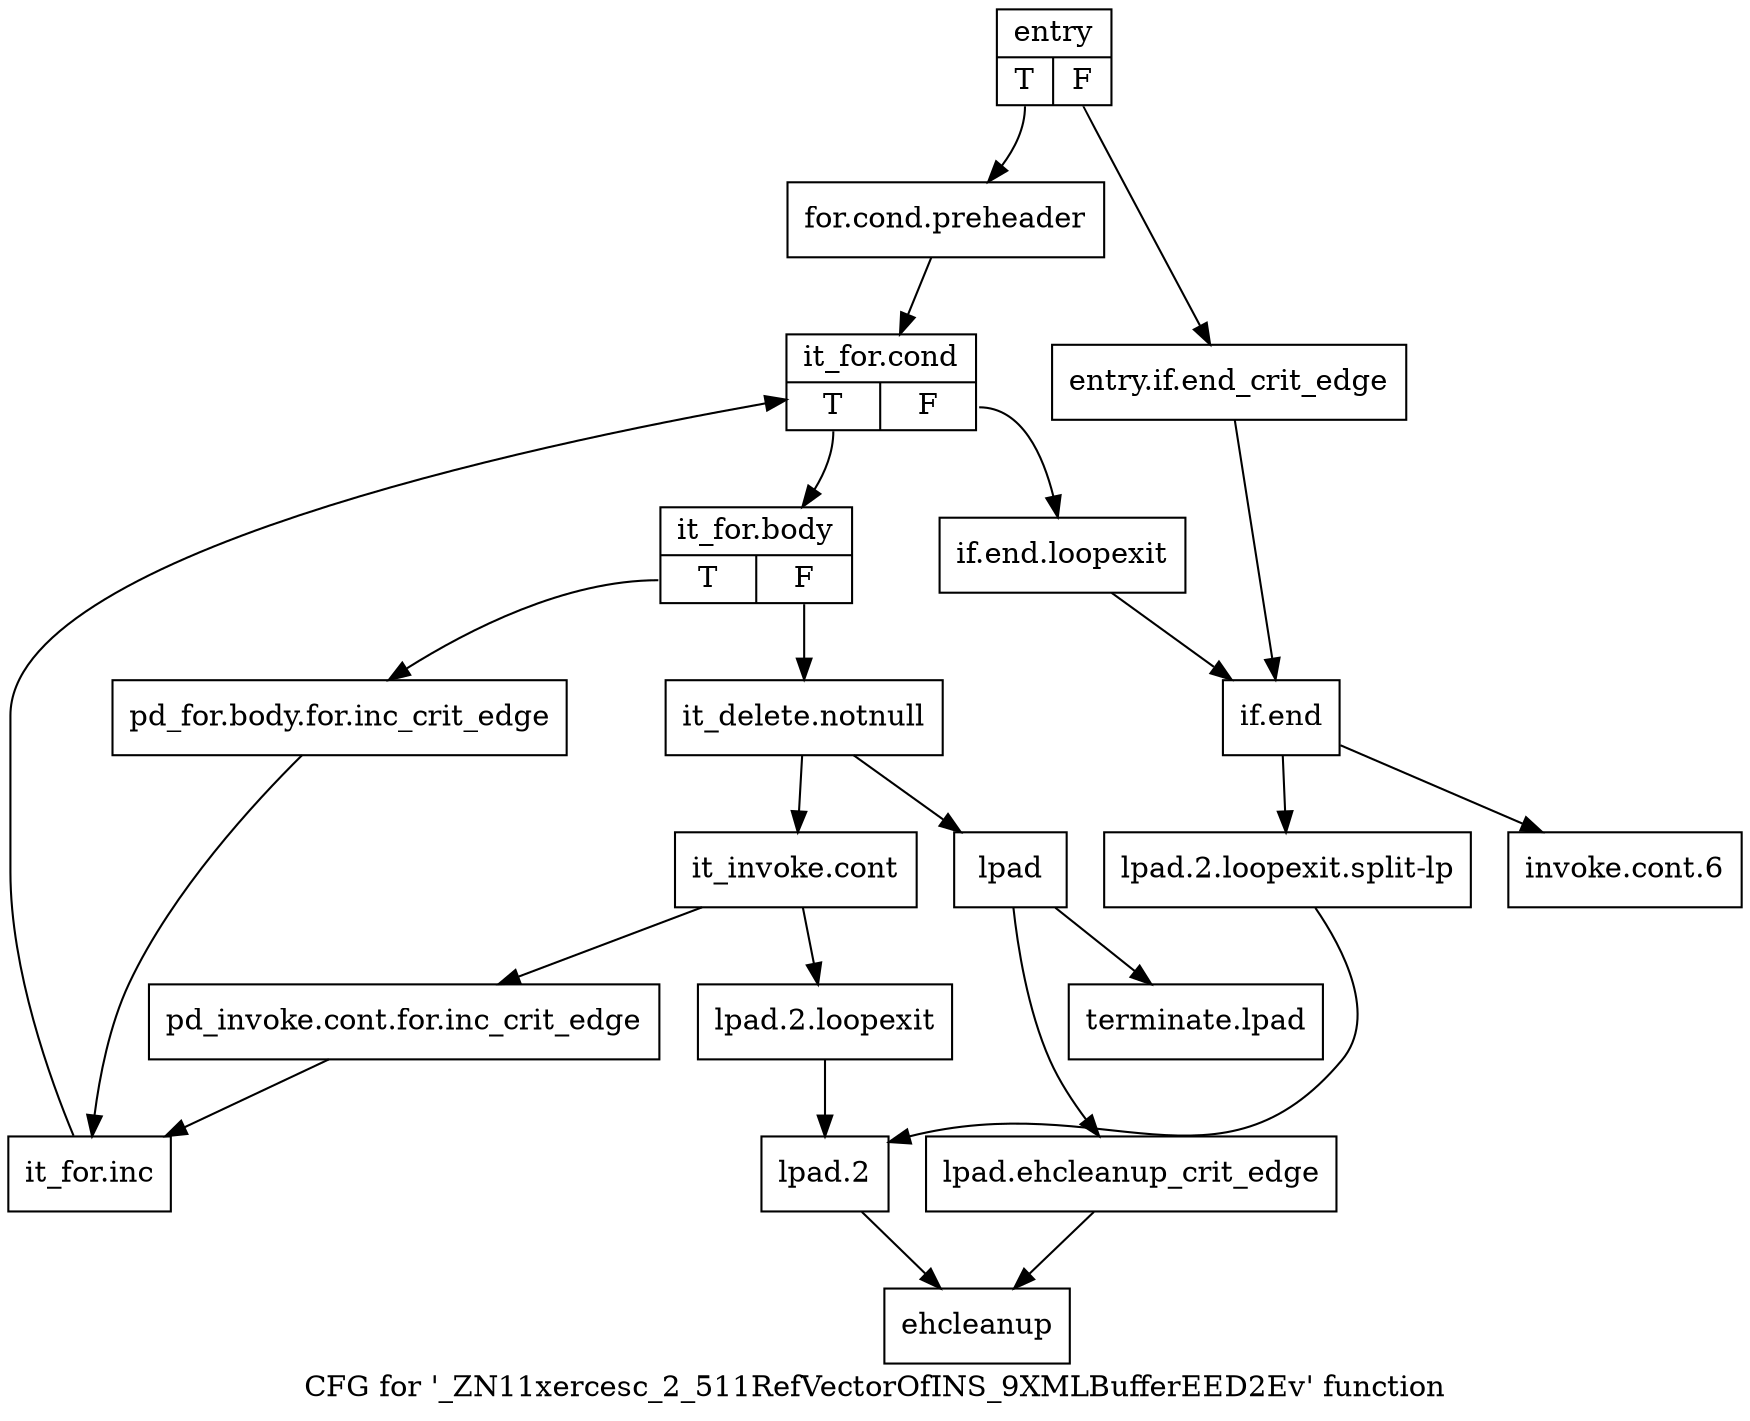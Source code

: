 digraph "CFG for '_ZN11xercesc_2_511RefVectorOfINS_9XMLBufferEED2Ev' function" {
	label="CFG for '_ZN11xercesc_2_511RefVectorOfINS_9XMLBufferEED2Ev' function";

	Node0x4149480 [shape=record,label="{entry|{<s0>T|<s1>F}}"];
	Node0x4149480:s0 -> Node0x4149970;
	Node0x4149480:s1 -> Node0x41494d0;
	Node0x41494d0 [shape=record,label="{entry.if.end_crit_edge}"];
	Node0x41494d0 -> Node0x4149dd0;
	Node0x4149970 [shape=record,label="{for.cond.preheader}"];
	Node0x4149970 -> Node0x41499c0;
	Node0x41499c0 [shape=record,label="{it_for.cond|{<s0>T|<s1>F}}"];
	Node0x41499c0:s0 -> Node0x4149a10;
	Node0x41499c0:s1 -> Node0x4149d80;
	Node0x4149a10 [shape=record,label="{it_for.body|{<s0>T|<s1>F}}"];
	Node0x4149a10:s0 -> Node0x4149a60;
	Node0x4149a10:s1 -> Node0x4149ab0;
	Node0x4149a60 [shape=record,label="{pd_for.body.for.inc_crit_edge}"];
	Node0x4149a60 -> Node0x4149ba0;
	Node0x4149ab0 [shape=record,label="{it_delete.notnull}"];
	Node0x4149ab0 -> Node0x4149b00;
	Node0x4149ab0 -> Node0x4149bf0;
	Node0x4149b00 [shape=record,label="{it_invoke.cont}"];
	Node0x4149b00 -> Node0x4149b50;
	Node0x4149b00 -> Node0x4149c90;
	Node0x4149b50 [shape=record,label="{pd_invoke.cont.for.inc_crit_edge}"];
	Node0x4149b50 -> Node0x4149ba0;
	Node0x4149ba0 [shape=record,label="{it_for.inc}"];
	Node0x4149ba0 -> Node0x41499c0;
	Node0x4149bf0 [shape=record,label="{lpad}"];
	Node0x4149bf0 -> Node0x4149c40;
	Node0x4149bf0 -> Node0x4149ec0;
	Node0x4149c40 [shape=record,label="{lpad.ehcleanup_crit_edge}"];
	Node0x4149c40 -> Node0x4149e70;
	Node0x4149c90 [shape=record,label="{lpad.2.loopexit}"];
	Node0x4149c90 -> Node0x4149d30;
	Node0x4149ce0 [shape=record,label="{lpad.2.loopexit.split-lp}"];
	Node0x4149ce0 -> Node0x4149d30;
	Node0x4149d30 [shape=record,label="{lpad.2}"];
	Node0x4149d30 -> Node0x4149e70;
	Node0x4149d80 [shape=record,label="{if.end.loopexit}"];
	Node0x4149d80 -> Node0x4149dd0;
	Node0x4149dd0 [shape=record,label="{if.end}"];
	Node0x4149dd0 -> Node0x4149e20;
	Node0x4149dd0 -> Node0x4149ce0;
	Node0x4149e20 [shape=record,label="{invoke.cont.6}"];
	Node0x4149e70 [shape=record,label="{ehcleanup}"];
	Node0x4149ec0 [shape=record,label="{terminate.lpad}"];
}
